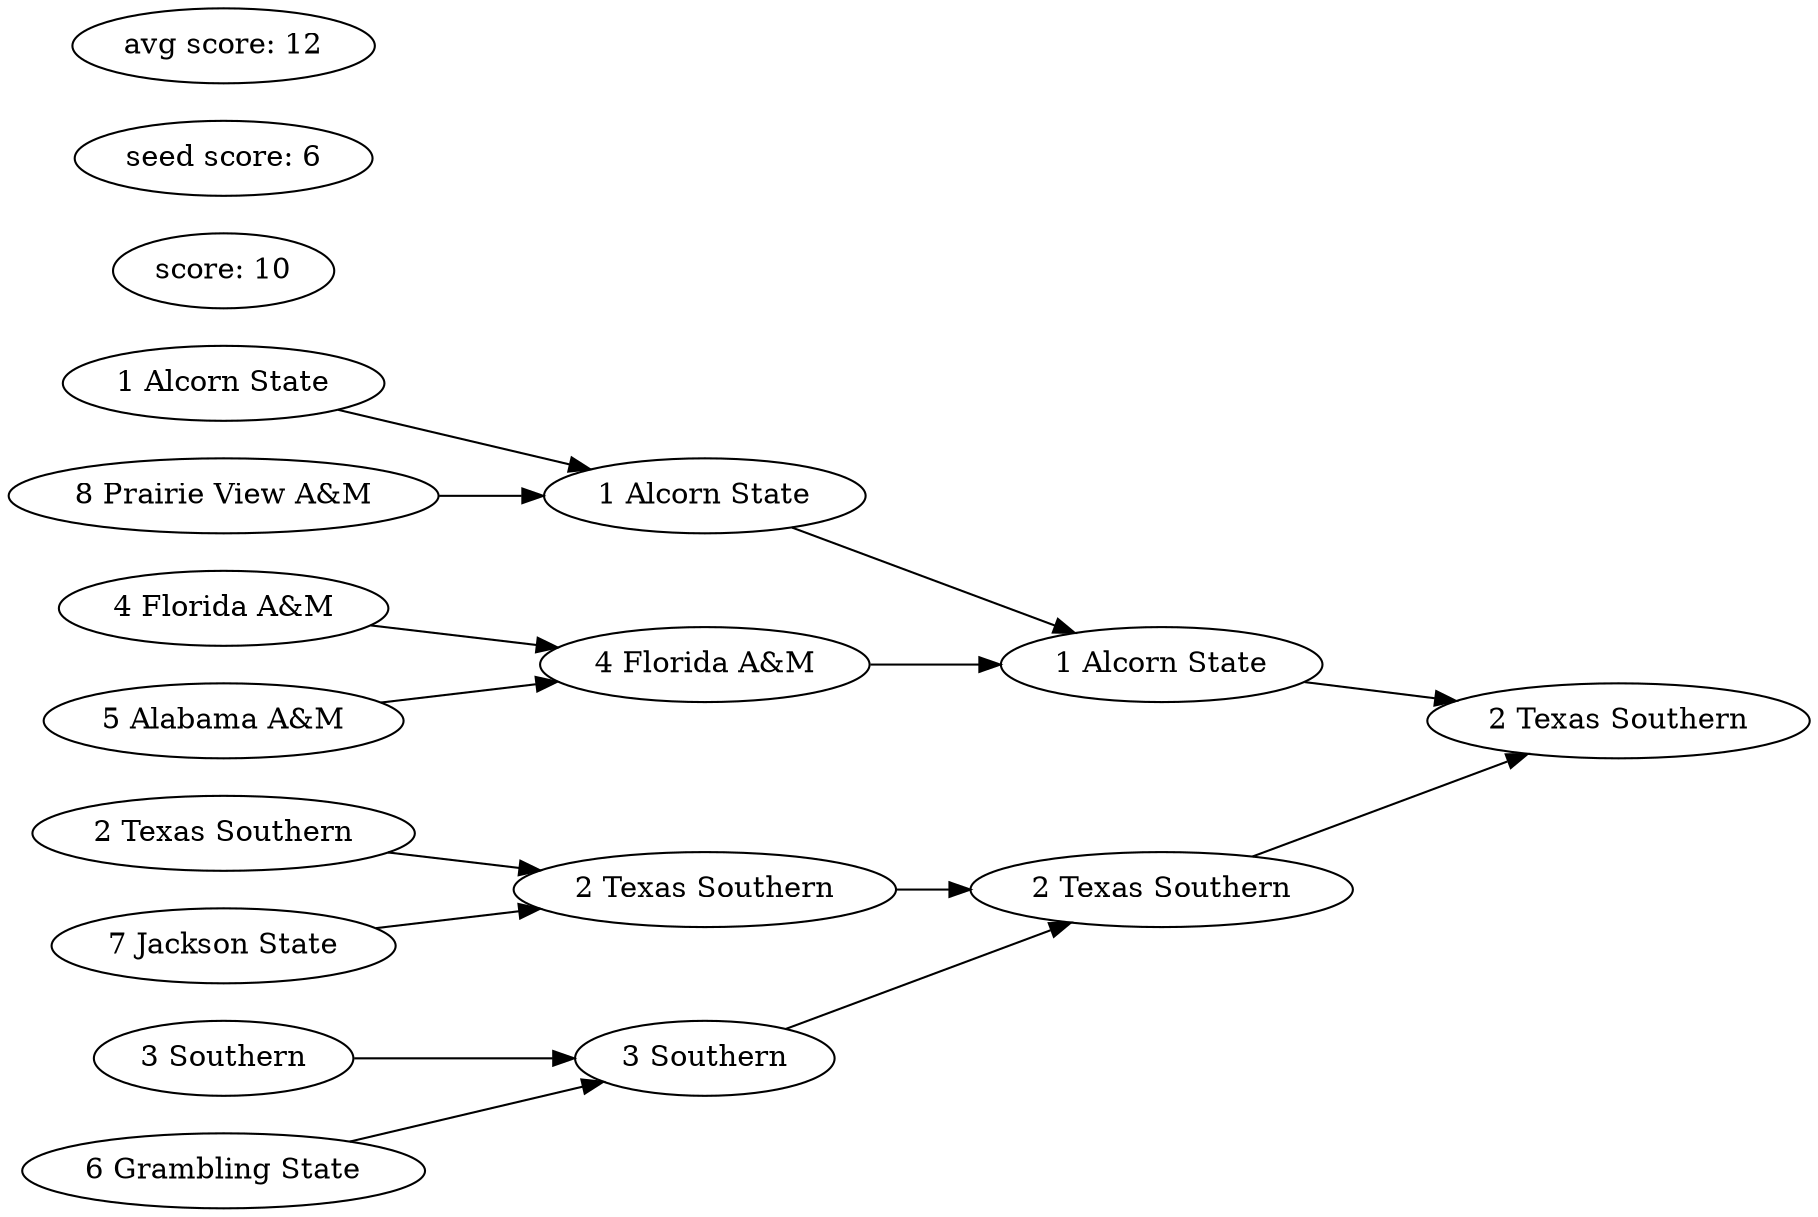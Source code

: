 digraph {
graph [rankdir=LR];"t1" [label="2 Texas Southern"];
"t2" [label="1 Alcorn State"];
"t3" [label="1 Alcorn State"];
"t4" [label="1 Alcorn State"];
"t5" [label="8 Prairie View A&M"];
"t4" -> "t3";
"t5" -> "t3";
"t6" [label="4 Florida A&M"];
"t7" [label="4 Florida A&M"];
"t8" [label="5 Alabama A&M"];
"t7" -> "t6";
"t8" -> "t6";
"t3" -> "t2";
"t6" -> "t2";
"t9" [label="2 Texas Southern"];
"t10" [label="2 Texas Southern"];
"t11" [label="2 Texas Southern"];
"t12" [label="7 Jackson State"];
"t11" -> "t10";
"t12" -> "t10";
"t13" [label="3 Southern"];
"t14" [label="3 Southern"];
"t15" [label="6 Grambling State"];
"t14" -> "t13";
"t15" -> "t13";
"t10" -> "t9";
"t13" -> "t9";
"t2" -> "t1";
"t9" -> "t1";
score [label="score: 10"];
seed [label="seed score: 6"];
max [label="avg score: 12"];
}
